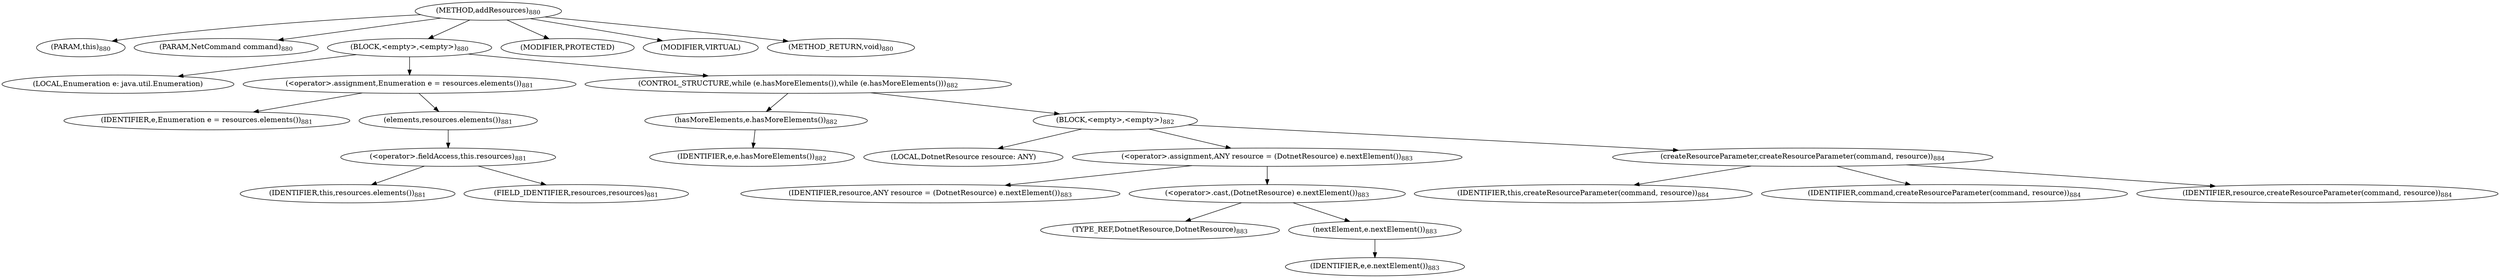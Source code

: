 digraph "addResources" {  
"1293" [label = <(METHOD,addResources)<SUB>880</SUB>> ]
"72" [label = <(PARAM,this)<SUB>880</SUB>> ]
"1294" [label = <(PARAM,NetCommand command)<SUB>880</SUB>> ]
"1295" [label = <(BLOCK,&lt;empty&gt;,&lt;empty&gt;)<SUB>880</SUB>> ]
"1296" [label = <(LOCAL,Enumeration e: java.util.Enumeration)> ]
"1297" [label = <(&lt;operator&gt;.assignment,Enumeration e = resources.elements())<SUB>881</SUB>> ]
"1298" [label = <(IDENTIFIER,e,Enumeration e = resources.elements())<SUB>881</SUB>> ]
"1299" [label = <(elements,resources.elements())<SUB>881</SUB>> ]
"1300" [label = <(&lt;operator&gt;.fieldAccess,this.resources)<SUB>881</SUB>> ]
"1301" [label = <(IDENTIFIER,this,resources.elements())<SUB>881</SUB>> ]
"1302" [label = <(FIELD_IDENTIFIER,resources,resources)<SUB>881</SUB>> ]
"1303" [label = <(CONTROL_STRUCTURE,while (e.hasMoreElements()),while (e.hasMoreElements()))<SUB>882</SUB>> ]
"1304" [label = <(hasMoreElements,e.hasMoreElements())<SUB>882</SUB>> ]
"1305" [label = <(IDENTIFIER,e,e.hasMoreElements())<SUB>882</SUB>> ]
"1306" [label = <(BLOCK,&lt;empty&gt;,&lt;empty&gt;)<SUB>882</SUB>> ]
"1307" [label = <(LOCAL,DotnetResource resource: ANY)> ]
"1308" [label = <(&lt;operator&gt;.assignment,ANY resource = (DotnetResource) e.nextElement())<SUB>883</SUB>> ]
"1309" [label = <(IDENTIFIER,resource,ANY resource = (DotnetResource) e.nextElement())<SUB>883</SUB>> ]
"1310" [label = <(&lt;operator&gt;.cast,(DotnetResource) e.nextElement())<SUB>883</SUB>> ]
"1311" [label = <(TYPE_REF,DotnetResource,DotnetResource)<SUB>883</SUB>> ]
"1312" [label = <(nextElement,e.nextElement())<SUB>883</SUB>> ]
"1313" [label = <(IDENTIFIER,e,e.nextElement())<SUB>883</SUB>> ]
"1314" [label = <(createResourceParameter,createResourceParameter(command, resource))<SUB>884</SUB>> ]
"71" [label = <(IDENTIFIER,this,createResourceParameter(command, resource))<SUB>884</SUB>> ]
"1315" [label = <(IDENTIFIER,command,createResourceParameter(command, resource))<SUB>884</SUB>> ]
"1316" [label = <(IDENTIFIER,resource,createResourceParameter(command, resource))<SUB>884</SUB>> ]
"1317" [label = <(MODIFIER,PROTECTED)> ]
"1318" [label = <(MODIFIER,VIRTUAL)> ]
"1319" [label = <(METHOD_RETURN,void)<SUB>880</SUB>> ]
  "1293" -> "72" 
  "1293" -> "1294" 
  "1293" -> "1295" 
  "1293" -> "1317" 
  "1293" -> "1318" 
  "1293" -> "1319" 
  "1295" -> "1296" 
  "1295" -> "1297" 
  "1295" -> "1303" 
  "1297" -> "1298" 
  "1297" -> "1299" 
  "1299" -> "1300" 
  "1300" -> "1301" 
  "1300" -> "1302" 
  "1303" -> "1304" 
  "1303" -> "1306" 
  "1304" -> "1305" 
  "1306" -> "1307" 
  "1306" -> "1308" 
  "1306" -> "1314" 
  "1308" -> "1309" 
  "1308" -> "1310" 
  "1310" -> "1311" 
  "1310" -> "1312" 
  "1312" -> "1313" 
  "1314" -> "71" 
  "1314" -> "1315" 
  "1314" -> "1316" 
}
